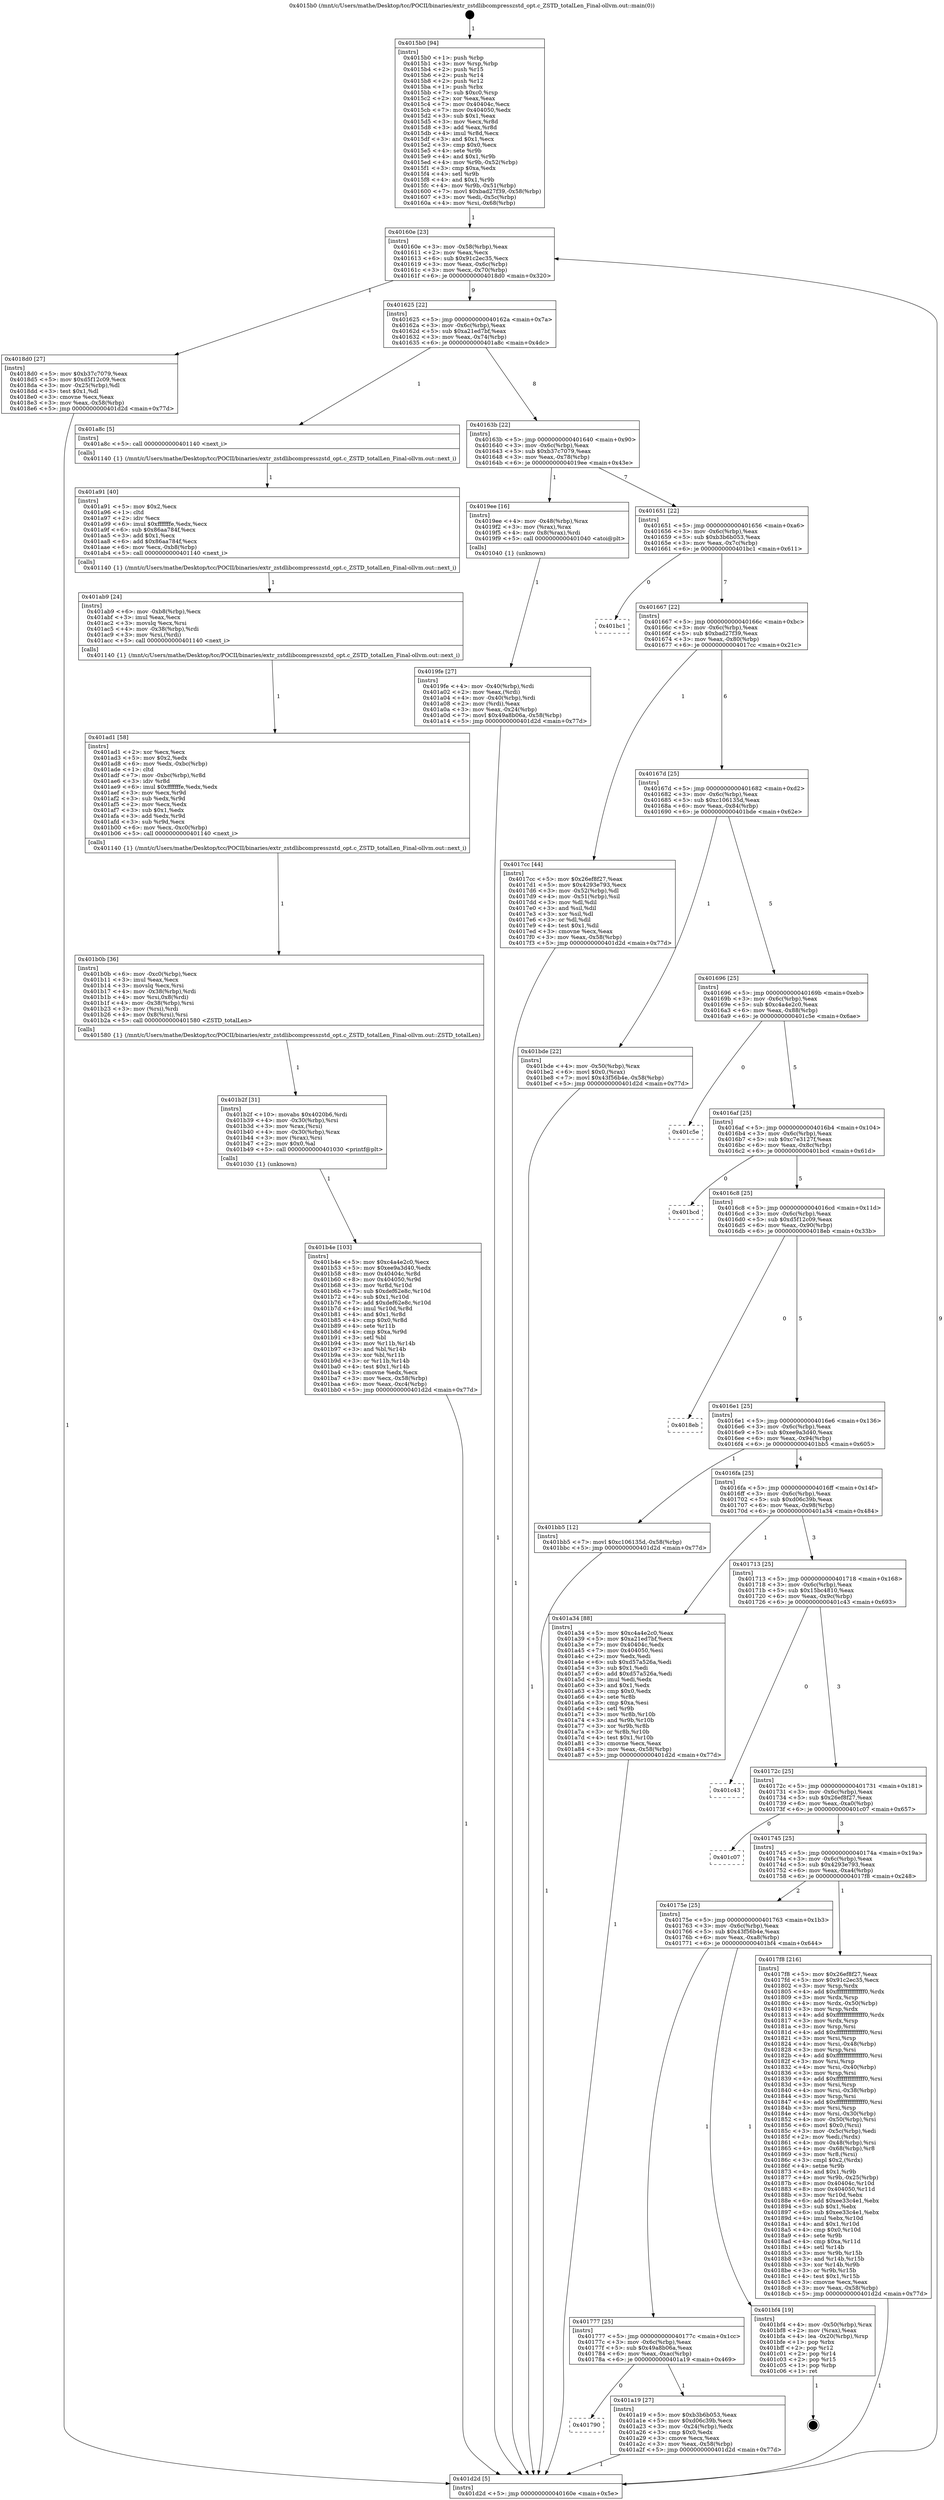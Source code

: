 digraph "0x4015b0" {
  label = "0x4015b0 (/mnt/c/Users/mathe/Desktop/tcc/POCII/binaries/extr_zstdlibcompresszstd_opt.c_ZSTD_totalLen_Final-ollvm.out::main(0))"
  labelloc = "t"
  node[shape=record]

  Entry [label="",width=0.3,height=0.3,shape=circle,fillcolor=black,style=filled]
  "0x40160e" [label="{
     0x40160e [23]\l
     | [instrs]\l
     &nbsp;&nbsp;0x40160e \<+3\>: mov -0x58(%rbp),%eax\l
     &nbsp;&nbsp;0x401611 \<+2\>: mov %eax,%ecx\l
     &nbsp;&nbsp;0x401613 \<+6\>: sub $0x91c2ec35,%ecx\l
     &nbsp;&nbsp;0x401619 \<+3\>: mov %eax,-0x6c(%rbp)\l
     &nbsp;&nbsp;0x40161c \<+3\>: mov %ecx,-0x70(%rbp)\l
     &nbsp;&nbsp;0x40161f \<+6\>: je 00000000004018d0 \<main+0x320\>\l
  }"]
  "0x4018d0" [label="{
     0x4018d0 [27]\l
     | [instrs]\l
     &nbsp;&nbsp;0x4018d0 \<+5\>: mov $0xb37c7079,%eax\l
     &nbsp;&nbsp;0x4018d5 \<+5\>: mov $0xd5f12c09,%ecx\l
     &nbsp;&nbsp;0x4018da \<+3\>: mov -0x25(%rbp),%dl\l
     &nbsp;&nbsp;0x4018dd \<+3\>: test $0x1,%dl\l
     &nbsp;&nbsp;0x4018e0 \<+3\>: cmovne %ecx,%eax\l
     &nbsp;&nbsp;0x4018e3 \<+3\>: mov %eax,-0x58(%rbp)\l
     &nbsp;&nbsp;0x4018e6 \<+5\>: jmp 0000000000401d2d \<main+0x77d\>\l
  }"]
  "0x401625" [label="{
     0x401625 [22]\l
     | [instrs]\l
     &nbsp;&nbsp;0x401625 \<+5\>: jmp 000000000040162a \<main+0x7a\>\l
     &nbsp;&nbsp;0x40162a \<+3\>: mov -0x6c(%rbp),%eax\l
     &nbsp;&nbsp;0x40162d \<+5\>: sub $0xa21ed7bf,%eax\l
     &nbsp;&nbsp;0x401632 \<+3\>: mov %eax,-0x74(%rbp)\l
     &nbsp;&nbsp;0x401635 \<+6\>: je 0000000000401a8c \<main+0x4dc\>\l
  }"]
  Exit [label="",width=0.3,height=0.3,shape=circle,fillcolor=black,style=filled,peripheries=2]
  "0x401a8c" [label="{
     0x401a8c [5]\l
     | [instrs]\l
     &nbsp;&nbsp;0x401a8c \<+5\>: call 0000000000401140 \<next_i\>\l
     | [calls]\l
     &nbsp;&nbsp;0x401140 \{1\} (/mnt/c/Users/mathe/Desktop/tcc/POCII/binaries/extr_zstdlibcompresszstd_opt.c_ZSTD_totalLen_Final-ollvm.out::next_i)\l
  }"]
  "0x40163b" [label="{
     0x40163b [22]\l
     | [instrs]\l
     &nbsp;&nbsp;0x40163b \<+5\>: jmp 0000000000401640 \<main+0x90\>\l
     &nbsp;&nbsp;0x401640 \<+3\>: mov -0x6c(%rbp),%eax\l
     &nbsp;&nbsp;0x401643 \<+5\>: sub $0xb37c7079,%eax\l
     &nbsp;&nbsp;0x401648 \<+3\>: mov %eax,-0x78(%rbp)\l
     &nbsp;&nbsp;0x40164b \<+6\>: je 00000000004019ee \<main+0x43e\>\l
  }"]
  "0x401b4e" [label="{
     0x401b4e [103]\l
     | [instrs]\l
     &nbsp;&nbsp;0x401b4e \<+5\>: mov $0xc4a4e2c0,%ecx\l
     &nbsp;&nbsp;0x401b53 \<+5\>: mov $0xee9a3d40,%edx\l
     &nbsp;&nbsp;0x401b58 \<+8\>: mov 0x40404c,%r8d\l
     &nbsp;&nbsp;0x401b60 \<+8\>: mov 0x404050,%r9d\l
     &nbsp;&nbsp;0x401b68 \<+3\>: mov %r8d,%r10d\l
     &nbsp;&nbsp;0x401b6b \<+7\>: sub $0xdef62e8c,%r10d\l
     &nbsp;&nbsp;0x401b72 \<+4\>: sub $0x1,%r10d\l
     &nbsp;&nbsp;0x401b76 \<+7\>: add $0xdef62e8c,%r10d\l
     &nbsp;&nbsp;0x401b7d \<+4\>: imul %r10d,%r8d\l
     &nbsp;&nbsp;0x401b81 \<+4\>: and $0x1,%r8d\l
     &nbsp;&nbsp;0x401b85 \<+4\>: cmp $0x0,%r8d\l
     &nbsp;&nbsp;0x401b89 \<+4\>: sete %r11b\l
     &nbsp;&nbsp;0x401b8d \<+4\>: cmp $0xa,%r9d\l
     &nbsp;&nbsp;0x401b91 \<+3\>: setl %bl\l
     &nbsp;&nbsp;0x401b94 \<+3\>: mov %r11b,%r14b\l
     &nbsp;&nbsp;0x401b97 \<+3\>: and %bl,%r14b\l
     &nbsp;&nbsp;0x401b9a \<+3\>: xor %bl,%r11b\l
     &nbsp;&nbsp;0x401b9d \<+3\>: or %r11b,%r14b\l
     &nbsp;&nbsp;0x401ba0 \<+4\>: test $0x1,%r14b\l
     &nbsp;&nbsp;0x401ba4 \<+3\>: cmovne %edx,%ecx\l
     &nbsp;&nbsp;0x401ba7 \<+3\>: mov %ecx,-0x58(%rbp)\l
     &nbsp;&nbsp;0x401baa \<+6\>: mov %eax,-0xc4(%rbp)\l
     &nbsp;&nbsp;0x401bb0 \<+5\>: jmp 0000000000401d2d \<main+0x77d\>\l
  }"]
  "0x4019ee" [label="{
     0x4019ee [16]\l
     | [instrs]\l
     &nbsp;&nbsp;0x4019ee \<+4\>: mov -0x48(%rbp),%rax\l
     &nbsp;&nbsp;0x4019f2 \<+3\>: mov (%rax),%rax\l
     &nbsp;&nbsp;0x4019f5 \<+4\>: mov 0x8(%rax),%rdi\l
     &nbsp;&nbsp;0x4019f9 \<+5\>: call 0000000000401040 \<atoi@plt\>\l
     | [calls]\l
     &nbsp;&nbsp;0x401040 \{1\} (unknown)\l
  }"]
  "0x401651" [label="{
     0x401651 [22]\l
     | [instrs]\l
     &nbsp;&nbsp;0x401651 \<+5\>: jmp 0000000000401656 \<main+0xa6\>\l
     &nbsp;&nbsp;0x401656 \<+3\>: mov -0x6c(%rbp),%eax\l
     &nbsp;&nbsp;0x401659 \<+5\>: sub $0xb3b6b053,%eax\l
     &nbsp;&nbsp;0x40165e \<+3\>: mov %eax,-0x7c(%rbp)\l
     &nbsp;&nbsp;0x401661 \<+6\>: je 0000000000401bc1 \<main+0x611\>\l
  }"]
  "0x401b2f" [label="{
     0x401b2f [31]\l
     | [instrs]\l
     &nbsp;&nbsp;0x401b2f \<+10\>: movabs $0x4020b6,%rdi\l
     &nbsp;&nbsp;0x401b39 \<+4\>: mov -0x30(%rbp),%rsi\l
     &nbsp;&nbsp;0x401b3d \<+3\>: mov %rax,(%rsi)\l
     &nbsp;&nbsp;0x401b40 \<+4\>: mov -0x30(%rbp),%rax\l
     &nbsp;&nbsp;0x401b44 \<+3\>: mov (%rax),%rsi\l
     &nbsp;&nbsp;0x401b47 \<+2\>: mov $0x0,%al\l
     &nbsp;&nbsp;0x401b49 \<+5\>: call 0000000000401030 \<printf@plt\>\l
     | [calls]\l
     &nbsp;&nbsp;0x401030 \{1\} (unknown)\l
  }"]
  "0x401bc1" [label="{
     0x401bc1\l
  }", style=dashed]
  "0x401667" [label="{
     0x401667 [22]\l
     | [instrs]\l
     &nbsp;&nbsp;0x401667 \<+5\>: jmp 000000000040166c \<main+0xbc\>\l
     &nbsp;&nbsp;0x40166c \<+3\>: mov -0x6c(%rbp),%eax\l
     &nbsp;&nbsp;0x40166f \<+5\>: sub $0xbad27f39,%eax\l
     &nbsp;&nbsp;0x401674 \<+3\>: mov %eax,-0x80(%rbp)\l
     &nbsp;&nbsp;0x401677 \<+6\>: je 00000000004017cc \<main+0x21c\>\l
  }"]
  "0x401b0b" [label="{
     0x401b0b [36]\l
     | [instrs]\l
     &nbsp;&nbsp;0x401b0b \<+6\>: mov -0xc0(%rbp),%ecx\l
     &nbsp;&nbsp;0x401b11 \<+3\>: imul %eax,%ecx\l
     &nbsp;&nbsp;0x401b14 \<+3\>: movslq %ecx,%rsi\l
     &nbsp;&nbsp;0x401b17 \<+4\>: mov -0x38(%rbp),%rdi\l
     &nbsp;&nbsp;0x401b1b \<+4\>: mov %rsi,0x8(%rdi)\l
     &nbsp;&nbsp;0x401b1f \<+4\>: mov -0x38(%rbp),%rsi\l
     &nbsp;&nbsp;0x401b23 \<+3\>: mov (%rsi),%rdi\l
     &nbsp;&nbsp;0x401b26 \<+4\>: mov 0x8(%rsi),%rsi\l
     &nbsp;&nbsp;0x401b2a \<+5\>: call 0000000000401580 \<ZSTD_totalLen\>\l
     | [calls]\l
     &nbsp;&nbsp;0x401580 \{1\} (/mnt/c/Users/mathe/Desktop/tcc/POCII/binaries/extr_zstdlibcompresszstd_opt.c_ZSTD_totalLen_Final-ollvm.out::ZSTD_totalLen)\l
  }"]
  "0x4017cc" [label="{
     0x4017cc [44]\l
     | [instrs]\l
     &nbsp;&nbsp;0x4017cc \<+5\>: mov $0x26ef8f27,%eax\l
     &nbsp;&nbsp;0x4017d1 \<+5\>: mov $0x4293e793,%ecx\l
     &nbsp;&nbsp;0x4017d6 \<+3\>: mov -0x52(%rbp),%dl\l
     &nbsp;&nbsp;0x4017d9 \<+4\>: mov -0x51(%rbp),%sil\l
     &nbsp;&nbsp;0x4017dd \<+3\>: mov %dl,%dil\l
     &nbsp;&nbsp;0x4017e0 \<+3\>: and %sil,%dil\l
     &nbsp;&nbsp;0x4017e3 \<+3\>: xor %sil,%dl\l
     &nbsp;&nbsp;0x4017e6 \<+3\>: or %dl,%dil\l
     &nbsp;&nbsp;0x4017e9 \<+4\>: test $0x1,%dil\l
     &nbsp;&nbsp;0x4017ed \<+3\>: cmovne %ecx,%eax\l
     &nbsp;&nbsp;0x4017f0 \<+3\>: mov %eax,-0x58(%rbp)\l
     &nbsp;&nbsp;0x4017f3 \<+5\>: jmp 0000000000401d2d \<main+0x77d\>\l
  }"]
  "0x40167d" [label="{
     0x40167d [25]\l
     | [instrs]\l
     &nbsp;&nbsp;0x40167d \<+5\>: jmp 0000000000401682 \<main+0xd2\>\l
     &nbsp;&nbsp;0x401682 \<+3\>: mov -0x6c(%rbp),%eax\l
     &nbsp;&nbsp;0x401685 \<+5\>: sub $0xc106135d,%eax\l
     &nbsp;&nbsp;0x40168a \<+6\>: mov %eax,-0x84(%rbp)\l
     &nbsp;&nbsp;0x401690 \<+6\>: je 0000000000401bde \<main+0x62e\>\l
  }"]
  "0x401d2d" [label="{
     0x401d2d [5]\l
     | [instrs]\l
     &nbsp;&nbsp;0x401d2d \<+5\>: jmp 000000000040160e \<main+0x5e\>\l
  }"]
  "0x4015b0" [label="{
     0x4015b0 [94]\l
     | [instrs]\l
     &nbsp;&nbsp;0x4015b0 \<+1\>: push %rbp\l
     &nbsp;&nbsp;0x4015b1 \<+3\>: mov %rsp,%rbp\l
     &nbsp;&nbsp;0x4015b4 \<+2\>: push %r15\l
     &nbsp;&nbsp;0x4015b6 \<+2\>: push %r14\l
     &nbsp;&nbsp;0x4015b8 \<+2\>: push %r12\l
     &nbsp;&nbsp;0x4015ba \<+1\>: push %rbx\l
     &nbsp;&nbsp;0x4015bb \<+7\>: sub $0xc0,%rsp\l
     &nbsp;&nbsp;0x4015c2 \<+2\>: xor %eax,%eax\l
     &nbsp;&nbsp;0x4015c4 \<+7\>: mov 0x40404c,%ecx\l
     &nbsp;&nbsp;0x4015cb \<+7\>: mov 0x404050,%edx\l
     &nbsp;&nbsp;0x4015d2 \<+3\>: sub $0x1,%eax\l
     &nbsp;&nbsp;0x4015d5 \<+3\>: mov %ecx,%r8d\l
     &nbsp;&nbsp;0x4015d8 \<+3\>: add %eax,%r8d\l
     &nbsp;&nbsp;0x4015db \<+4\>: imul %r8d,%ecx\l
     &nbsp;&nbsp;0x4015df \<+3\>: and $0x1,%ecx\l
     &nbsp;&nbsp;0x4015e2 \<+3\>: cmp $0x0,%ecx\l
     &nbsp;&nbsp;0x4015e5 \<+4\>: sete %r9b\l
     &nbsp;&nbsp;0x4015e9 \<+4\>: and $0x1,%r9b\l
     &nbsp;&nbsp;0x4015ed \<+4\>: mov %r9b,-0x52(%rbp)\l
     &nbsp;&nbsp;0x4015f1 \<+3\>: cmp $0xa,%edx\l
     &nbsp;&nbsp;0x4015f4 \<+4\>: setl %r9b\l
     &nbsp;&nbsp;0x4015f8 \<+4\>: and $0x1,%r9b\l
     &nbsp;&nbsp;0x4015fc \<+4\>: mov %r9b,-0x51(%rbp)\l
     &nbsp;&nbsp;0x401600 \<+7\>: movl $0xbad27f39,-0x58(%rbp)\l
     &nbsp;&nbsp;0x401607 \<+3\>: mov %edi,-0x5c(%rbp)\l
     &nbsp;&nbsp;0x40160a \<+4\>: mov %rsi,-0x68(%rbp)\l
  }"]
  "0x401ad1" [label="{
     0x401ad1 [58]\l
     | [instrs]\l
     &nbsp;&nbsp;0x401ad1 \<+2\>: xor %ecx,%ecx\l
     &nbsp;&nbsp;0x401ad3 \<+5\>: mov $0x2,%edx\l
     &nbsp;&nbsp;0x401ad8 \<+6\>: mov %edx,-0xbc(%rbp)\l
     &nbsp;&nbsp;0x401ade \<+1\>: cltd\l
     &nbsp;&nbsp;0x401adf \<+7\>: mov -0xbc(%rbp),%r8d\l
     &nbsp;&nbsp;0x401ae6 \<+3\>: idiv %r8d\l
     &nbsp;&nbsp;0x401ae9 \<+6\>: imul $0xfffffffe,%edx,%edx\l
     &nbsp;&nbsp;0x401aef \<+3\>: mov %ecx,%r9d\l
     &nbsp;&nbsp;0x401af2 \<+3\>: sub %edx,%r9d\l
     &nbsp;&nbsp;0x401af5 \<+2\>: mov %ecx,%edx\l
     &nbsp;&nbsp;0x401af7 \<+3\>: sub $0x1,%edx\l
     &nbsp;&nbsp;0x401afa \<+3\>: add %edx,%r9d\l
     &nbsp;&nbsp;0x401afd \<+3\>: sub %r9d,%ecx\l
     &nbsp;&nbsp;0x401b00 \<+6\>: mov %ecx,-0xc0(%rbp)\l
     &nbsp;&nbsp;0x401b06 \<+5\>: call 0000000000401140 \<next_i\>\l
     | [calls]\l
     &nbsp;&nbsp;0x401140 \{1\} (/mnt/c/Users/mathe/Desktop/tcc/POCII/binaries/extr_zstdlibcompresszstd_opt.c_ZSTD_totalLen_Final-ollvm.out::next_i)\l
  }"]
  "0x401bde" [label="{
     0x401bde [22]\l
     | [instrs]\l
     &nbsp;&nbsp;0x401bde \<+4\>: mov -0x50(%rbp),%rax\l
     &nbsp;&nbsp;0x401be2 \<+6\>: movl $0x0,(%rax)\l
     &nbsp;&nbsp;0x401be8 \<+7\>: movl $0x43f56b4e,-0x58(%rbp)\l
     &nbsp;&nbsp;0x401bef \<+5\>: jmp 0000000000401d2d \<main+0x77d\>\l
  }"]
  "0x401696" [label="{
     0x401696 [25]\l
     | [instrs]\l
     &nbsp;&nbsp;0x401696 \<+5\>: jmp 000000000040169b \<main+0xeb\>\l
     &nbsp;&nbsp;0x40169b \<+3\>: mov -0x6c(%rbp),%eax\l
     &nbsp;&nbsp;0x40169e \<+5\>: sub $0xc4a4e2c0,%eax\l
     &nbsp;&nbsp;0x4016a3 \<+6\>: mov %eax,-0x88(%rbp)\l
     &nbsp;&nbsp;0x4016a9 \<+6\>: je 0000000000401c5e \<main+0x6ae\>\l
  }"]
  "0x401ab9" [label="{
     0x401ab9 [24]\l
     | [instrs]\l
     &nbsp;&nbsp;0x401ab9 \<+6\>: mov -0xb8(%rbp),%ecx\l
     &nbsp;&nbsp;0x401abf \<+3\>: imul %eax,%ecx\l
     &nbsp;&nbsp;0x401ac2 \<+3\>: movslq %ecx,%rsi\l
     &nbsp;&nbsp;0x401ac5 \<+4\>: mov -0x38(%rbp),%rdi\l
     &nbsp;&nbsp;0x401ac9 \<+3\>: mov %rsi,(%rdi)\l
     &nbsp;&nbsp;0x401acc \<+5\>: call 0000000000401140 \<next_i\>\l
     | [calls]\l
     &nbsp;&nbsp;0x401140 \{1\} (/mnt/c/Users/mathe/Desktop/tcc/POCII/binaries/extr_zstdlibcompresszstd_opt.c_ZSTD_totalLen_Final-ollvm.out::next_i)\l
  }"]
  "0x401c5e" [label="{
     0x401c5e\l
  }", style=dashed]
  "0x4016af" [label="{
     0x4016af [25]\l
     | [instrs]\l
     &nbsp;&nbsp;0x4016af \<+5\>: jmp 00000000004016b4 \<main+0x104\>\l
     &nbsp;&nbsp;0x4016b4 \<+3\>: mov -0x6c(%rbp),%eax\l
     &nbsp;&nbsp;0x4016b7 \<+5\>: sub $0xc7e3127f,%eax\l
     &nbsp;&nbsp;0x4016bc \<+6\>: mov %eax,-0x8c(%rbp)\l
     &nbsp;&nbsp;0x4016c2 \<+6\>: je 0000000000401bcd \<main+0x61d\>\l
  }"]
  "0x401a91" [label="{
     0x401a91 [40]\l
     | [instrs]\l
     &nbsp;&nbsp;0x401a91 \<+5\>: mov $0x2,%ecx\l
     &nbsp;&nbsp;0x401a96 \<+1\>: cltd\l
     &nbsp;&nbsp;0x401a97 \<+2\>: idiv %ecx\l
     &nbsp;&nbsp;0x401a99 \<+6\>: imul $0xfffffffe,%edx,%ecx\l
     &nbsp;&nbsp;0x401a9f \<+6\>: sub $0x86aa784f,%ecx\l
     &nbsp;&nbsp;0x401aa5 \<+3\>: add $0x1,%ecx\l
     &nbsp;&nbsp;0x401aa8 \<+6\>: add $0x86aa784f,%ecx\l
     &nbsp;&nbsp;0x401aae \<+6\>: mov %ecx,-0xb8(%rbp)\l
     &nbsp;&nbsp;0x401ab4 \<+5\>: call 0000000000401140 \<next_i\>\l
     | [calls]\l
     &nbsp;&nbsp;0x401140 \{1\} (/mnt/c/Users/mathe/Desktop/tcc/POCII/binaries/extr_zstdlibcompresszstd_opt.c_ZSTD_totalLen_Final-ollvm.out::next_i)\l
  }"]
  "0x401bcd" [label="{
     0x401bcd\l
  }", style=dashed]
  "0x4016c8" [label="{
     0x4016c8 [25]\l
     | [instrs]\l
     &nbsp;&nbsp;0x4016c8 \<+5\>: jmp 00000000004016cd \<main+0x11d\>\l
     &nbsp;&nbsp;0x4016cd \<+3\>: mov -0x6c(%rbp),%eax\l
     &nbsp;&nbsp;0x4016d0 \<+5\>: sub $0xd5f12c09,%eax\l
     &nbsp;&nbsp;0x4016d5 \<+6\>: mov %eax,-0x90(%rbp)\l
     &nbsp;&nbsp;0x4016db \<+6\>: je 00000000004018eb \<main+0x33b\>\l
  }"]
  "0x401790" [label="{
     0x401790\l
  }", style=dashed]
  "0x4018eb" [label="{
     0x4018eb\l
  }", style=dashed]
  "0x4016e1" [label="{
     0x4016e1 [25]\l
     | [instrs]\l
     &nbsp;&nbsp;0x4016e1 \<+5\>: jmp 00000000004016e6 \<main+0x136\>\l
     &nbsp;&nbsp;0x4016e6 \<+3\>: mov -0x6c(%rbp),%eax\l
     &nbsp;&nbsp;0x4016e9 \<+5\>: sub $0xee9a3d40,%eax\l
     &nbsp;&nbsp;0x4016ee \<+6\>: mov %eax,-0x94(%rbp)\l
     &nbsp;&nbsp;0x4016f4 \<+6\>: je 0000000000401bb5 \<main+0x605\>\l
  }"]
  "0x401a19" [label="{
     0x401a19 [27]\l
     | [instrs]\l
     &nbsp;&nbsp;0x401a19 \<+5\>: mov $0xb3b6b053,%eax\l
     &nbsp;&nbsp;0x401a1e \<+5\>: mov $0xd06c39b,%ecx\l
     &nbsp;&nbsp;0x401a23 \<+3\>: mov -0x24(%rbp),%edx\l
     &nbsp;&nbsp;0x401a26 \<+3\>: cmp $0x0,%edx\l
     &nbsp;&nbsp;0x401a29 \<+3\>: cmove %ecx,%eax\l
     &nbsp;&nbsp;0x401a2c \<+3\>: mov %eax,-0x58(%rbp)\l
     &nbsp;&nbsp;0x401a2f \<+5\>: jmp 0000000000401d2d \<main+0x77d\>\l
  }"]
  "0x401bb5" [label="{
     0x401bb5 [12]\l
     | [instrs]\l
     &nbsp;&nbsp;0x401bb5 \<+7\>: movl $0xc106135d,-0x58(%rbp)\l
     &nbsp;&nbsp;0x401bbc \<+5\>: jmp 0000000000401d2d \<main+0x77d\>\l
  }"]
  "0x4016fa" [label="{
     0x4016fa [25]\l
     | [instrs]\l
     &nbsp;&nbsp;0x4016fa \<+5\>: jmp 00000000004016ff \<main+0x14f\>\l
     &nbsp;&nbsp;0x4016ff \<+3\>: mov -0x6c(%rbp),%eax\l
     &nbsp;&nbsp;0x401702 \<+5\>: sub $0xd06c39b,%eax\l
     &nbsp;&nbsp;0x401707 \<+6\>: mov %eax,-0x98(%rbp)\l
     &nbsp;&nbsp;0x40170d \<+6\>: je 0000000000401a34 \<main+0x484\>\l
  }"]
  "0x401777" [label="{
     0x401777 [25]\l
     | [instrs]\l
     &nbsp;&nbsp;0x401777 \<+5\>: jmp 000000000040177c \<main+0x1cc\>\l
     &nbsp;&nbsp;0x40177c \<+3\>: mov -0x6c(%rbp),%eax\l
     &nbsp;&nbsp;0x40177f \<+5\>: sub $0x49a8b06a,%eax\l
     &nbsp;&nbsp;0x401784 \<+6\>: mov %eax,-0xac(%rbp)\l
     &nbsp;&nbsp;0x40178a \<+6\>: je 0000000000401a19 \<main+0x469\>\l
  }"]
  "0x401a34" [label="{
     0x401a34 [88]\l
     | [instrs]\l
     &nbsp;&nbsp;0x401a34 \<+5\>: mov $0xc4a4e2c0,%eax\l
     &nbsp;&nbsp;0x401a39 \<+5\>: mov $0xa21ed7bf,%ecx\l
     &nbsp;&nbsp;0x401a3e \<+7\>: mov 0x40404c,%edx\l
     &nbsp;&nbsp;0x401a45 \<+7\>: mov 0x404050,%esi\l
     &nbsp;&nbsp;0x401a4c \<+2\>: mov %edx,%edi\l
     &nbsp;&nbsp;0x401a4e \<+6\>: sub $0xd57a526a,%edi\l
     &nbsp;&nbsp;0x401a54 \<+3\>: sub $0x1,%edi\l
     &nbsp;&nbsp;0x401a57 \<+6\>: add $0xd57a526a,%edi\l
     &nbsp;&nbsp;0x401a5d \<+3\>: imul %edi,%edx\l
     &nbsp;&nbsp;0x401a60 \<+3\>: and $0x1,%edx\l
     &nbsp;&nbsp;0x401a63 \<+3\>: cmp $0x0,%edx\l
     &nbsp;&nbsp;0x401a66 \<+4\>: sete %r8b\l
     &nbsp;&nbsp;0x401a6a \<+3\>: cmp $0xa,%esi\l
     &nbsp;&nbsp;0x401a6d \<+4\>: setl %r9b\l
     &nbsp;&nbsp;0x401a71 \<+3\>: mov %r8b,%r10b\l
     &nbsp;&nbsp;0x401a74 \<+3\>: and %r9b,%r10b\l
     &nbsp;&nbsp;0x401a77 \<+3\>: xor %r9b,%r8b\l
     &nbsp;&nbsp;0x401a7a \<+3\>: or %r8b,%r10b\l
     &nbsp;&nbsp;0x401a7d \<+4\>: test $0x1,%r10b\l
     &nbsp;&nbsp;0x401a81 \<+3\>: cmovne %ecx,%eax\l
     &nbsp;&nbsp;0x401a84 \<+3\>: mov %eax,-0x58(%rbp)\l
     &nbsp;&nbsp;0x401a87 \<+5\>: jmp 0000000000401d2d \<main+0x77d\>\l
  }"]
  "0x401713" [label="{
     0x401713 [25]\l
     | [instrs]\l
     &nbsp;&nbsp;0x401713 \<+5\>: jmp 0000000000401718 \<main+0x168\>\l
     &nbsp;&nbsp;0x401718 \<+3\>: mov -0x6c(%rbp),%eax\l
     &nbsp;&nbsp;0x40171b \<+5\>: sub $0x15bc4810,%eax\l
     &nbsp;&nbsp;0x401720 \<+6\>: mov %eax,-0x9c(%rbp)\l
     &nbsp;&nbsp;0x401726 \<+6\>: je 0000000000401c43 \<main+0x693\>\l
  }"]
  "0x401bf4" [label="{
     0x401bf4 [19]\l
     | [instrs]\l
     &nbsp;&nbsp;0x401bf4 \<+4\>: mov -0x50(%rbp),%rax\l
     &nbsp;&nbsp;0x401bf8 \<+2\>: mov (%rax),%eax\l
     &nbsp;&nbsp;0x401bfa \<+4\>: lea -0x20(%rbp),%rsp\l
     &nbsp;&nbsp;0x401bfe \<+1\>: pop %rbx\l
     &nbsp;&nbsp;0x401bff \<+2\>: pop %r12\l
     &nbsp;&nbsp;0x401c01 \<+2\>: pop %r14\l
     &nbsp;&nbsp;0x401c03 \<+2\>: pop %r15\l
     &nbsp;&nbsp;0x401c05 \<+1\>: pop %rbp\l
     &nbsp;&nbsp;0x401c06 \<+1\>: ret\l
  }"]
  "0x401c43" [label="{
     0x401c43\l
  }", style=dashed]
  "0x40172c" [label="{
     0x40172c [25]\l
     | [instrs]\l
     &nbsp;&nbsp;0x40172c \<+5\>: jmp 0000000000401731 \<main+0x181\>\l
     &nbsp;&nbsp;0x401731 \<+3\>: mov -0x6c(%rbp),%eax\l
     &nbsp;&nbsp;0x401734 \<+5\>: sub $0x26ef8f27,%eax\l
     &nbsp;&nbsp;0x401739 \<+6\>: mov %eax,-0xa0(%rbp)\l
     &nbsp;&nbsp;0x40173f \<+6\>: je 0000000000401c07 \<main+0x657\>\l
  }"]
  "0x4019fe" [label="{
     0x4019fe [27]\l
     | [instrs]\l
     &nbsp;&nbsp;0x4019fe \<+4\>: mov -0x40(%rbp),%rdi\l
     &nbsp;&nbsp;0x401a02 \<+2\>: mov %eax,(%rdi)\l
     &nbsp;&nbsp;0x401a04 \<+4\>: mov -0x40(%rbp),%rdi\l
     &nbsp;&nbsp;0x401a08 \<+2\>: mov (%rdi),%eax\l
     &nbsp;&nbsp;0x401a0a \<+3\>: mov %eax,-0x24(%rbp)\l
     &nbsp;&nbsp;0x401a0d \<+7\>: movl $0x49a8b06a,-0x58(%rbp)\l
     &nbsp;&nbsp;0x401a14 \<+5\>: jmp 0000000000401d2d \<main+0x77d\>\l
  }"]
  "0x401c07" [label="{
     0x401c07\l
  }", style=dashed]
  "0x401745" [label="{
     0x401745 [25]\l
     | [instrs]\l
     &nbsp;&nbsp;0x401745 \<+5\>: jmp 000000000040174a \<main+0x19a\>\l
     &nbsp;&nbsp;0x40174a \<+3\>: mov -0x6c(%rbp),%eax\l
     &nbsp;&nbsp;0x40174d \<+5\>: sub $0x4293e793,%eax\l
     &nbsp;&nbsp;0x401752 \<+6\>: mov %eax,-0xa4(%rbp)\l
     &nbsp;&nbsp;0x401758 \<+6\>: je 00000000004017f8 \<main+0x248\>\l
  }"]
  "0x40175e" [label="{
     0x40175e [25]\l
     | [instrs]\l
     &nbsp;&nbsp;0x40175e \<+5\>: jmp 0000000000401763 \<main+0x1b3\>\l
     &nbsp;&nbsp;0x401763 \<+3\>: mov -0x6c(%rbp),%eax\l
     &nbsp;&nbsp;0x401766 \<+5\>: sub $0x43f56b4e,%eax\l
     &nbsp;&nbsp;0x40176b \<+6\>: mov %eax,-0xa8(%rbp)\l
     &nbsp;&nbsp;0x401771 \<+6\>: je 0000000000401bf4 \<main+0x644\>\l
  }"]
  "0x4017f8" [label="{
     0x4017f8 [216]\l
     | [instrs]\l
     &nbsp;&nbsp;0x4017f8 \<+5\>: mov $0x26ef8f27,%eax\l
     &nbsp;&nbsp;0x4017fd \<+5\>: mov $0x91c2ec35,%ecx\l
     &nbsp;&nbsp;0x401802 \<+3\>: mov %rsp,%rdx\l
     &nbsp;&nbsp;0x401805 \<+4\>: add $0xfffffffffffffff0,%rdx\l
     &nbsp;&nbsp;0x401809 \<+3\>: mov %rdx,%rsp\l
     &nbsp;&nbsp;0x40180c \<+4\>: mov %rdx,-0x50(%rbp)\l
     &nbsp;&nbsp;0x401810 \<+3\>: mov %rsp,%rdx\l
     &nbsp;&nbsp;0x401813 \<+4\>: add $0xfffffffffffffff0,%rdx\l
     &nbsp;&nbsp;0x401817 \<+3\>: mov %rdx,%rsp\l
     &nbsp;&nbsp;0x40181a \<+3\>: mov %rsp,%rsi\l
     &nbsp;&nbsp;0x40181d \<+4\>: add $0xfffffffffffffff0,%rsi\l
     &nbsp;&nbsp;0x401821 \<+3\>: mov %rsi,%rsp\l
     &nbsp;&nbsp;0x401824 \<+4\>: mov %rsi,-0x48(%rbp)\l
     &nbsp;&nbsp;0x401828 \<+3\>: mov %rsp,%rsi\l
     &nbsp;&nbsp;0x40182b \<+4\>: add $0xfffffffffffffff0,%rsi\l
     &nbsp;&nbsp;0x40182f \<+3\>: mov %rsi,%rsp\l
     &nbsp;&nbsp;0x401832 \<+4\>: mov %rsi,-0x40(%rbp)\l
     &nbsp;&nbsp;0x401836 \<+3\>: mov %rsp,%rsi\l
     &nbsp;&nbsp;0x401839 \<+4\>: add $0xfffffffffffffff0,%rsi\l
     &nbsp;&nbsp;0x40183d \<+3\>: mov %rsi,%rsp\l
     &nbsp;&nbsp;0x401840 \<+4\>: mov %rsi,-0x38(%rbp)\l
     &nbsp;&nbsp;0x401844 \<+3\>: mov %rsp,%rsi\l
     &nbsp;&nbsp;0x401847 \<+4\>: add $0xfffffffffffffff0,%rsi\l
     &nbsp;&nbsp;0x40184b \<+3\>: mov %rsi,%rsp\l
     &nbsp;&nbsp;0x40184e \<+4\>: mov %rsi,-0x30(%rbp)\l
     &nbsp;&nbsp;0x401852 \<+4\>: mov -0x50(%rbp),%rsi\l
     &nbsp;&nbsp;0x401856 \<+6\>: movl $0x0,(%rsi)\l
     &nbsp;&nbsp;0x40185c \<+3\>: mov -0x5c(%rbp),%edi\l
     &nbsp;&nbsp;0x40185f \<+2\>: mov %edi,(%rdx)\l
     &nbsp;&nbsp;0x401861 \<+4\>: mov -0x48(%rbp),%rsi\l
     &nbsp;&nbsp;0x401865 \<+4\>: mov -0x68(%rbp),%r8\l
     &nbsp;&nbsp;0x401869 \<+3\>: mov %r8,(%rsi)\l
     &nbsp;&nbsp;0x40186c \<+3\>: cmpl $0x2,(%rdx)\l
     &nbsp;&nbsp;0x40186f \<+4\>: setne %r9b\l
     &nbsp;&nbsp;0x401873 \<+4\>: and $0x1,%r9b\l
     &nbsp;&nbsp;0x401877 \<+4\>: mov %r9b,-0x25(%rbp)\l
     &nbsp;&nbsp;0x40187b \<+8\>: mov 0x40404c,%r10d\l
     &nbsp;&nbsp;0x401883 \<+8\>: mov 0x404050,%r11d\l
     &nbsp;&nbsp;0x40188b \<+3\>: mov %r10d,%ebx\l
     &nbsp;&nbsp;0x40188e \<+6\>: add $0xee33c4e1,%ebx\l
     &nbsp;&nbsp;0x401894 \<+3\>: sub $0x1,%ebx\l
     &nbsp;&nbsp;0x401897 \<+6\>: sub $0xee33c4e1,%ebx\l
     &nbsp;&nbsp;0x40189d \<+4\>: imul %ebx,%r10d\l
     &nbsp;&nbsp;0x4018a1 \<+4\>: and $0x1,%r10d\l
     &nbsp;&nbsp;0x4018a5 \<+4\>: cmp $0x0,%r10d\l
     &nbsp;&nbsp;0x4018a9 \<+4\>: sete %r9b\l
     &nbsp;&nbsp;0x4018ad \<+4\>: cmp $0xa,%r11d\l
     &nbsp;&nbsp;0x4018b1 \<+4\>: setl %r14b\l
     &nbsp;&nbsp;0x4018b5 \<+3\>: mov %r9b,%r15b\l
     &nbsp;&nbsp;0x4018b8 \<+3\>: and %r14b,%r15b\l
     &nbsp;&nbsp;0x4018bb \<+3\>: xor %r14b,%r9b\l
     &nbsp;&nbsp;0x4018be \<+3\>: or %r9b,%r15b\l
     &nbsp;&nbsp;0x4018c1 \<+4\>: test $0x1,%r15b\l
     &nbsp;&nbsp;0x4018c5 \<+3\>: cmovne %ecx,%eax\l
     &nbsp;&nbsp;0x4018c8 \<+3\>: mov %eax,-0x58(%rbp)\l
     &nbsp;&nbsp;0x4018cb \<+5\>: jmp 0000000000401d2d \<main+0x77d\>\l
  }"]
  Entry -> "0x4015b0" [label=" 1"]
  "0x40160e" -> "0x4018d0" [label=" 1"]
  "0x40160e" -> "0x401625" [label=" 9"]
  "0x401bf4" -> Exit [label=" 1"]
  "0x401625" -> "0x401a8c" [label=" 1"]
  "0x401625" -> "0x40163b" [label=" 8"]
  "0x401bde" -> "0x401d2d" [label=" 1"]
  "0x40163b" -> "0x4019ee" [label=" 1"]
  "0x40163b" -> "0x401651" [label=" 7"]
  "0x401bb5" -> "0x401d2d" [label=" 1"]
  "0x401651" -> "0x401bc1" [label=" 0"]
  "0x401651" -> "0x401667" [label=" 7"]
  "0x401b4e" -> "0x401d2d" [label=" 1"]
  "0x401667" -> "0x4017cc" [label=" 1"]
  "0x401667" -> "0x40167d" [label=" 6"]
  "0x4017cc" -> "0x401d2d" [label=" 1"]
  "0x4015b0" -> "0x40160e" [label=" 1"]
  "0x401d2d" -> "0x40160e" [label=" 9"]
  "0x401b2f" -> "0x401b4e" [label=" 1"]
  "0x40167d" -> "0x401bde" [label=" 1"]
  "0x40167d" -> "0x401696" [label=" 5"]
  "0x401b0b" -> "0x401b2f" [label=" 1"]
  "0x401696" -> "0x401c5e" [label=" 0"]
  "0x401696" -> "0x4016af" [label=" 5"]
  "0x401ad1" -> "0x401b0b" [label=" 1"]
  "0x4016af" -> "0x401bcd" [label=" 0"]
  "0x4016af" -> "0x4016c8" [label=" 5"]
  "0x401ab9" -> "0x401ad1" [label=" 1"]
  "0x4016c8" -> "0x4018eb" [label=" 0"]
  "0x4016c8" -> "0x4016e1" [label=" 5"]
  "0x401a91" -> "0x401ab9" [label=" 1"]
  "0x4016e1" -> "0x401bb5" [label=" 1"]
  "0x4016e1" -> "0x4016fa" [label=" 4"]
  "0x401a8c" -> "0x401a91" [label=" 1"]
  "0x4016fa" -> "0x401a34" [label=" 1"]
  "0x4016fa" -> "0x401713" [label=" 3"]
  "0x401a19" -> "0x401d2d" [label=" 1"]
  "0x401713" -> "0x401c43" [label=" 0"]
  "0x401713" -> "0x40172c" [label=" 3"]
  "0x401777" -> "0x401790" [label=" 0"]
  "0x40172c" -> "0x401c07" [label=" 0"]
  "0x40172c" -> "0x401745" [label=" 3"]
  "0x401a34" -> "0x401d2d" [label=" 1"]
  "0x401745" -> "0x4017f8" [label=" 1"]
  "0x401745" -> "0x40175e" [label=" 2"]
  "0x4017f8" -> "0x401d2d" [label=" 1"]
  "0x4018d0" -> "0x401d2d" [label=" 1"]
  "0x4019ee" -> "0x4019fe" [label=" 1"]
  "0x4019fe" -> "0x401d2d" [label=" 1"]
  "0x401777" -> "0x401a19" [label=" 1"]
  "0x40175e" -> "0x401bf4" [label=" 1"]
  "0x40175e" -> "0x401777" [label=" 1"]
}
